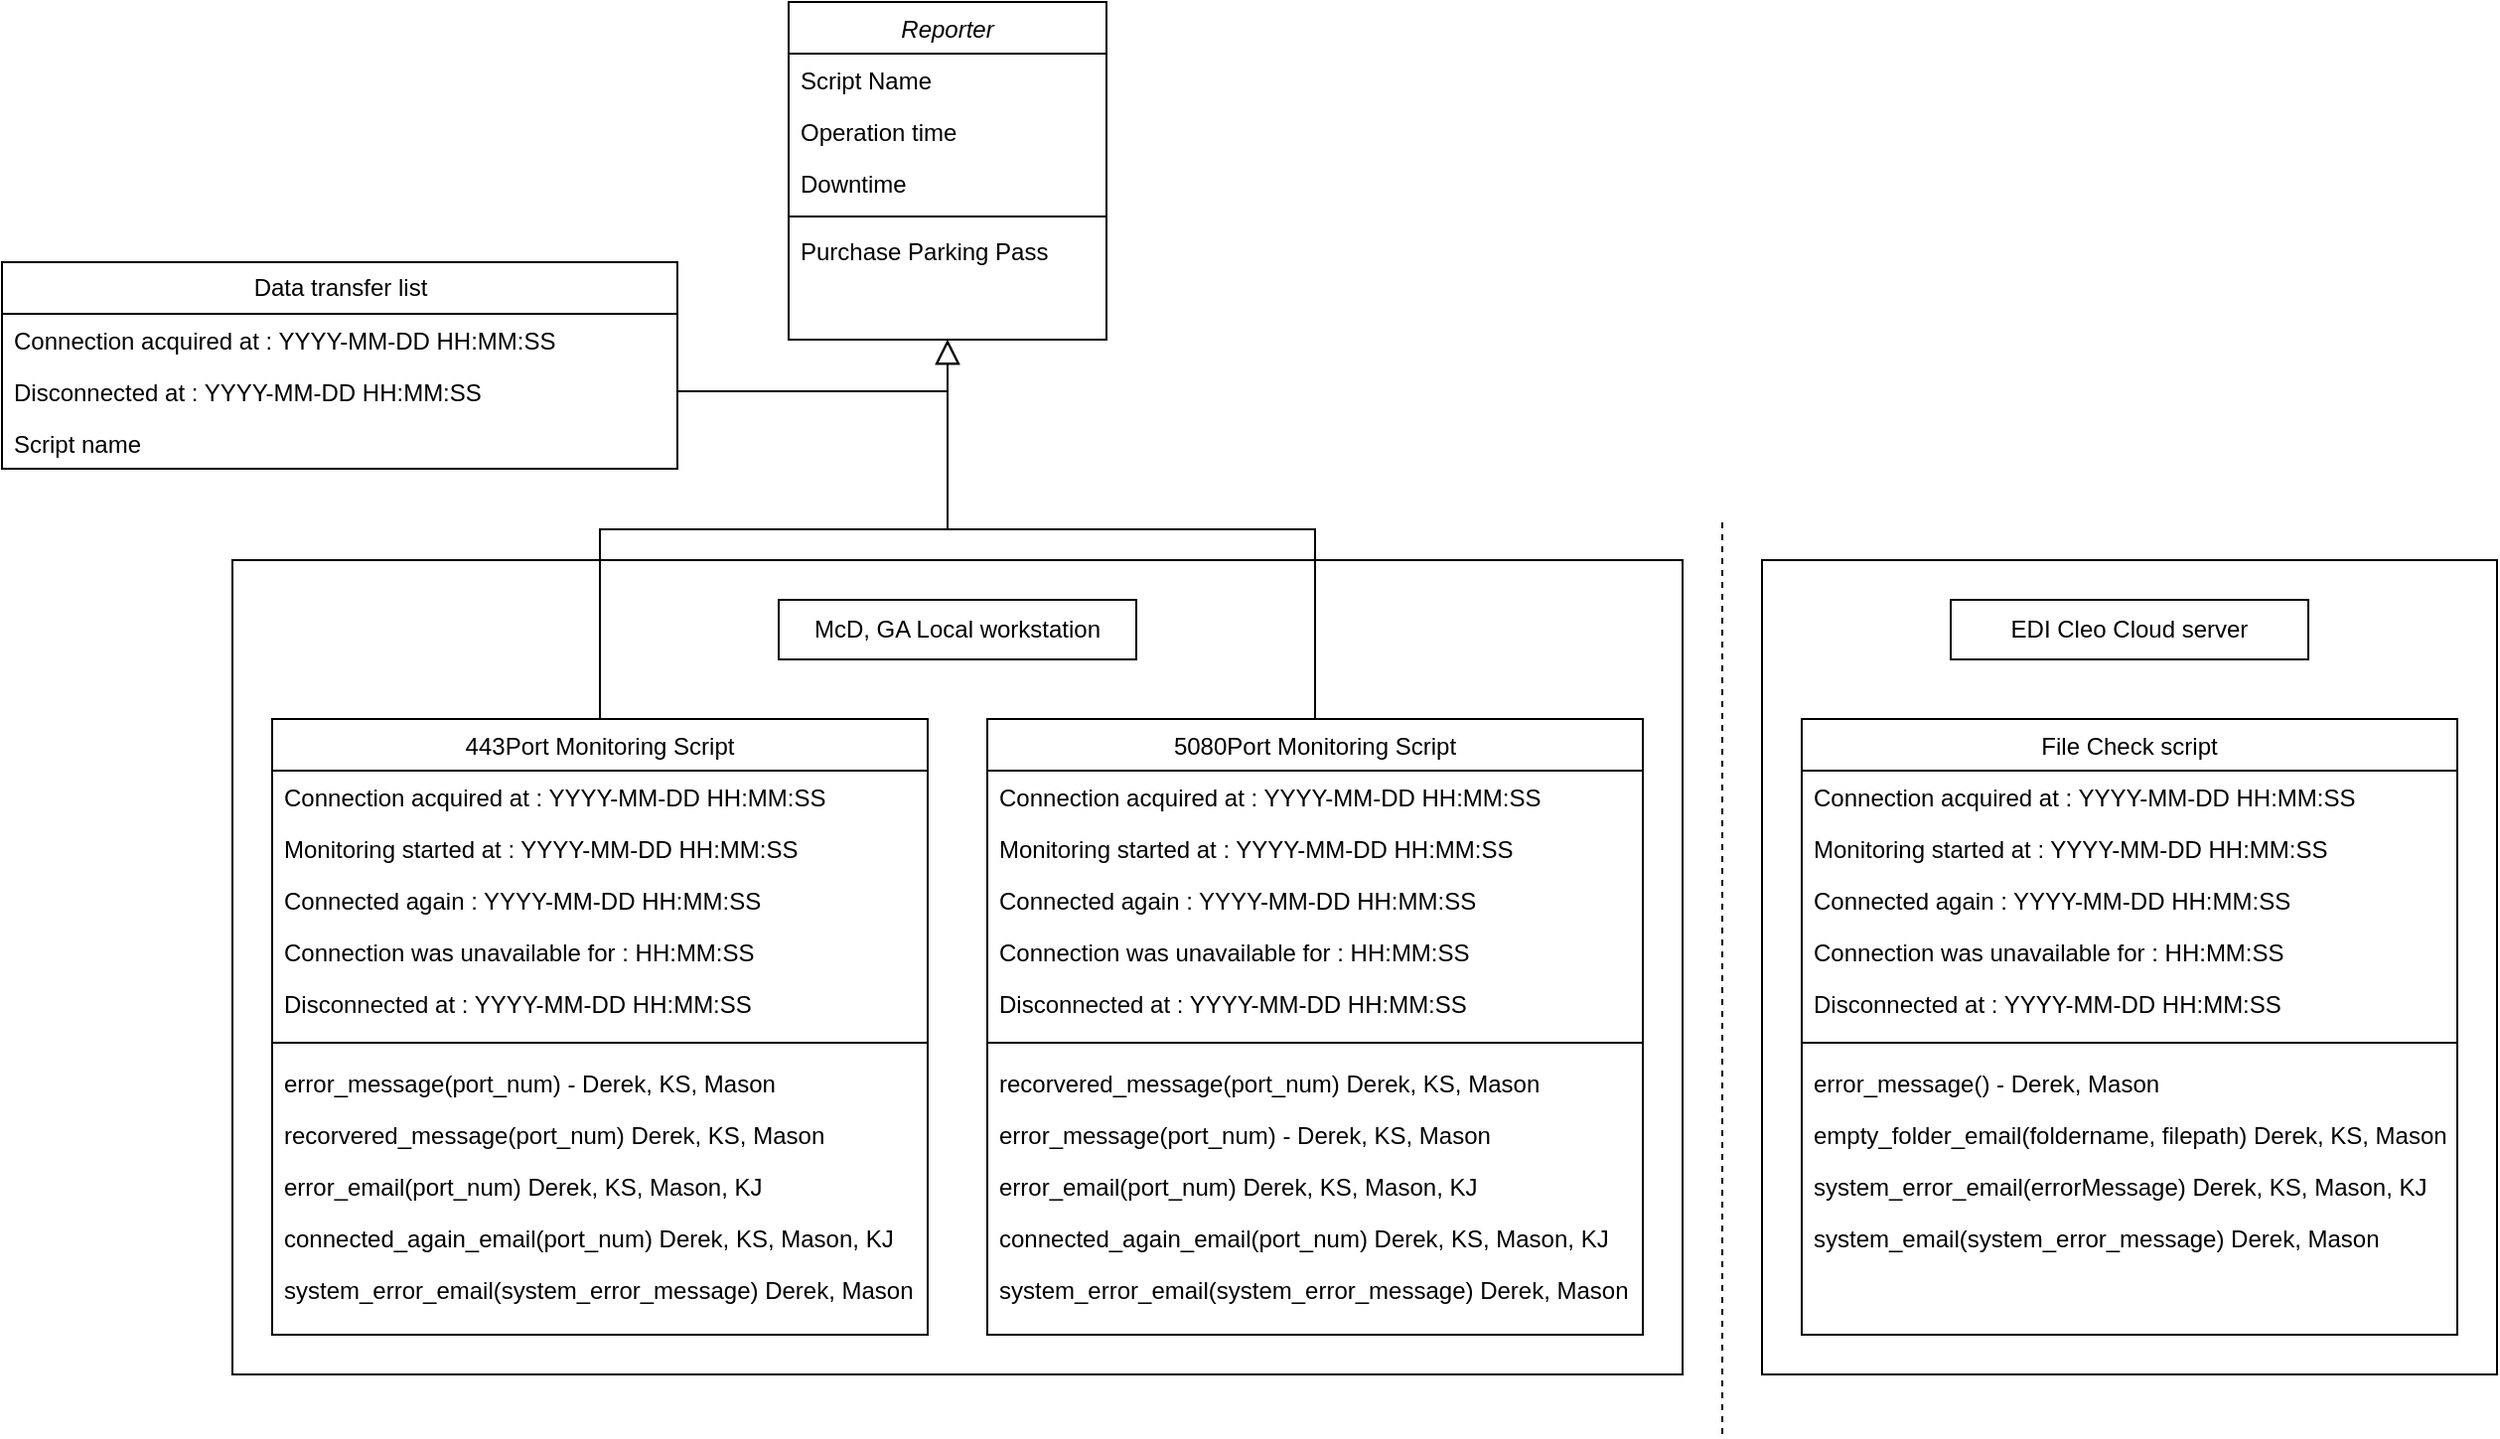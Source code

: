 <mxfile version="21.3.7" type="github">
  <diagram id="C5RBs43oDa-KdzZeNtuy" name="Page-1">
    <mxGraphModel dx="1290" dy="669" grid="1" gridSize="10" guides="1" tooltips="1" connect="1" arrows="1" fold="1" page="1" pageScale="1" pageWidth="827" pageHeight="1169" math="0" shadow="0">
      <root>
        <mxCell id="WIyWlLk6GJQsqaUBKTNV-0" />
        <mxCell id="WIyWlLk6GJQsqaUBKTNV-1" parent="WIyWlLk6GJQsqaUBKTNV-0" />
        <mxCell id="_THe5HrNQRVATQUifhim-53" value="" style="rounded=0;whiteSpace=wrap;html=1;" vertex="1" parent="WIyWlLk6GJQsqaUBKTNV-1">
          <mxGeometry x="960" y="800" width="370" height="410" as="geometry" />
        </mxCell>
        <mxCell id="_THe5HrNQRVATQUifhim-51" value="" style="rounded=0;whiteSpace=wrap;html=1;" vertex="1" parent="WIyWlLk6GJQsqaUBKTNV-1">
          <mxGeometry x="190" y="800" width="730" height="410" as="geometry" />
        </mxCell>
        <mxCell id="zkfFHV4jXpPFQw0GAbJ--0" value="Reporter" style="swimlane;fontStyle=2;align=center;verticalAlign=top;childLayout=stackLayout;horizontal=1;startSize=26;horizontalStack=0;resizeParent=1;resizeLast=0;collapsible=1;marginBottom=0;rounded=0;shadow=0;strokeWidth=1;" parent="WIyWlLk6GJQsqaUBKTNV-1" vertex="1">
          <mxGeometry x="470" y="519" width="160" height="170" as="geometry">
            <mxRectangle x="230" y="140" width="160" height="26" as="alternateBounds" />
          </mxGeometry>
        </mxCell>
        <mxCell id="zkfFHV4jXpPFQw0GAbJ--1" value="Script Name" style="text;align=left;verticalAlign=top;spacingLeft=4;spacingRight=4;overflow=hidden;rotatable=0;points=[[0,0.5],[1,0.5]];portConstraint=eastwest;" parent="zkfFHV4jXpPFQw0GAbJ--0" vertex="1">
          <mxGeometry y="26" width="160" height="26" as="geometry" />
        </mxCell>
        <mxCell id="zkfFHV4jXpPFQw0GAbJ--2" value="Operation time" style="text;align=left;verticalAlign=top;spacingLeft=4;spacingRight=4;overflow=hidden;rotatable=0;points=[[0,0.5],[1,0.5]];portConstraint=eastwest;rounded=0;shadow=0;html=0;" parent="zkfFHV4jXpPFQw0GAbJ--0" vertex="1">
          <mxGeometry y="52" width="160" height="26" as="geometry" />
        </mxCell>
        <mxCell id="zkfFHV4jXpPFQw0GAbJ--3" value="Downtime" style="text;align=left;verticalAlign=top;spacingLeft=4;spacingRight=4;overflow=hidden;rotatable=0;points=[[0,0.5],[1,0.5]];portConstraint=eastwest;rounded=0;shadow=0;html=0;" parent="zkfFHV4jXpPFQw0GAbJ--0" vertex="1">
          <mxGeometry y="78" width="160" height="26" as="geometry" />
        </mxCell>
        <mxCell id="zkfFHV4jXpPFQw0GAbJ--4" value="" style="line;html=1;strokeWidth=1;align=left;verticalAlign=middle;spacingTop=-1;spacingLeft=3;spacingRight=3;rotatable=0;labelPosition=right;points=[];portConstraint=eastwest;" parent="zkfFHV4jXpPFQw0GAbJ--0" vertex="1">
          <mxGeometry y="104" width="160" height="8" as="geometry" />
        </mxCell>
        <mxCell id="zkfFHV4jXpPFQw0GAbJ--5" value="Purchase Parking Pass" style="text;align=left;verticalAlign=top;spacingLeft=4;spacingRight=4;overflow=hidden;rotatable=0;points=[[0,0.5],[1,0.5]];portConstraint=eastwest;" parent="zkfFHV4jXpPFQw0GAbJ--0" vertex="1">
          <mxGeometry y="112" width="160" height="58" as="geometry" />
        </mxCell>
        <mxCell id="zkfFHV4jXpPFQw0GAbJ--6" value="443Port Monitoring Script" style="swimlane;fontStyle=0;align=center;verticalAlign=top;childLayout=stackLayout;horizontal=1;startSize=26;horizontalStack=0;resizeParent=1;resizeLast=0;collapsible=1;marginBottom=0;rounded=0;shadow=0;strokeWidth=1;" parent="WIyWlLk6GJQsqaUBKTNV-1" vertex="1">
          <mxGeometry x="210" y="880" width="330" height="310" as="geometry">
            <mxRectangle x="130" y="380" width="160" height="26" as="alternateBounds" />
          </mxGeometry>
        </mxCell>
        <mxCell id="zkfFHV4jXpPFQw0GAbJ--7" value="Connection acquired at : YYYY-MM-DD HH:MM:SS" style="text;align=left;verticalAlign=top;spacingLeft=4;spacingRight=4;overflow=hidden;rotatable=0;points=[[0,0.5],[1,0.5]];portConstraint=eastwest;" parent="zkfFHV4jXpPFQw0GAbJ--6" vertex="1">
          <mxGeometry y="26" width="330" height="26" as="geometry" />
        </mxCell>
        <mxCell id="zkfFHV4jXpPFQw0GAbJ--8" value="Monitoring started at : YYYY-MM-DD HH:MM:SS" style="text;align=left;verticalAlign=top;spacingLeft=4;spacingRight=4;overflow=hidden;rotatable=0;points=[[0,0.5],[1,0.5]];portConstraint=eastwest;rounded=0;shadow=0;html=0;" parent="zkfFHV4jXpPFQw0GAbJ--6" vertex="1">
          <mxGeometry y="52" width="330" height="26" as="geometry" />
        </mxCell>
        <mxCell id="_THe5HrNQRVATQUifhim-3" value="Connected again : YYYY-MM-DD HH:MM:SS" style="text;align=left;verticalAlign=top;spacingLeft=4;spacingRight=4;overflow=hidden;rotatable=0;points=[[0,0.5],[1,0.5]];portConstraint=eastwest;rounded=0;shadow=0;html=0;" vertex="1" parent="zkfFHV4jXpPFQw0GAbJ--6">
          <mxGeometry y="78" width="330" height="26" as="geometry" />
        </mxCell>
        <mxCell id="_THe5HrNQRVATQUifhim-4" value="Connection was unavailable for : HH:MM:SS" style="text;align=left;verticalAlign=top;spacingLeft=4;spacingRight=4;overflow=hidden;rotatable=0;points=[[0,0.5],[1,0.5]];portConstraint=eastwest;rounded=0;shadow=0;html=0;" vertex="1" parent="zkfFHV4jXpPFQw0GAbJ--6">
          <mxGeometry y="104" width="330" height="26" as="geometry" />
        </mxCell>
        <mxCell id="_THe5HrNQRVATQUifhim-5" value="Disconnected at : YYYY-MM-DD HH:MM:SS" style="text;align=left;verticalAlign=top;spacingLeft=4;spacingRight=4;overflow=hidden;rotatable=0;points=[[0,0.5],[1,0.5]];portConstraint=eastwest;rounded=0;shadow=0;html=0;" vertex="1" parent="zkfFHV4jXpPFQw0GAbJ--6">
          <mxGeometry y="130" width="330" height="26" as="geometry" />
        </mxCell>
        <mxCell id="zkfFHV4jXpPFQw0GAbJ--9" value="" style="line;html=1;strokeWidth=1;align=left;verticalAlign=middle;spacingTop=-1;spacingLeft=3;spacingRight=3;rotatable=0;labelPosition=right;points=[];portConstraint=eastwest;" parent="zkfFHV4jXpPFQw0GAbJ--6" vertex="1">
          <mxGeometry y="156" width="330" height="14" as="geometry" />
        </mxCell>
        <mxCell id="zkfFHV4jXpPFQw0GAbJ--10" value="error_message(port_num) - Derek, KS, Mason" style="text;align=left;verticalAlign=top;spacingLeft=4;spacingRight=4;overflow=hidden;rotatable=0;points=[[0,0.5],[1,0.5]];portConstraint=eastwest;fontStyle=0" parent="zkfFHV4jXpPFQw0GAbJ--6" vertex="1">
          <mxGeometry y="170" width="330" height="26" as="geometry" />
        </mxCell>
        <mxCell id="zkfFHV4jXpPFQw0GAbJ--11" value="recorvered_message(port_num) Derek, KS, Mason" style="text;align=left;verticalAlign=top;spacingLeft=4;spacingRight=4;overflow=hidden;rotatable=0;points=[[0,0.5],[1,0.5]];portConstraint=eastwest;" parent="zkfFHV4jXpPFQw0GAbJ--6" vertex="1">
          <mxGeometry y="196" width="330" height="26" as="geometry" />
        </mxCell>
        <mxCell id="_THe5HrNQRVATQUifhim-0" value="error_email(port_num) Derek, KS, Mason, KJ" style="text;align=left;verticalAlign=top;spacingLeft=4;spacingRight=4;overflow=hidden;rotatable=0;points=[[0,0.5],[1,0.5]];portConstraint=eastwest;" vertex="1" parent="zkfFHV4jXpPFQw0GAbJ--6">
          <mxGeometry y="222" width="330" height="26" as="geometry" />
        </mxCell>
        <mxCell id="_THe5HrNQRVATQUifhim-1" value="connected_again_email(port_num) Derek, KS, Mason, KJ" style="text;align=left;verticalAlign=top;spacingLeft=4;spacingRight=4;overflow=hidden;rotatable=0;points=[[0,0.5],[1,0.5]];portConstraint=eastwest;" vertex="1" parent="zkfFHV4jXpPFQw0GAbJ--6">
          <mxGeometry y="248" width="330" height="26" as="geometry" />
        </mxCell>
        <mxCell id="_THe5HrNQRVATQUifhim-2" value="system_error_email(system_error_message) Derek, Mason" style="text;align=left;verticalAlign=top;spacingLeft=4;spacingRight=4;overflow=hidden;rotatable=0;points=[[0,0.5],[1,0.5]];portConstraint=eastwest;" vertex="1" parent="zkfFHV4jXpPFQw0GAbJ--6">
          <mxGeometry y="274" width="330" height="26" as="geometry" />
        </mxCell>
        <mxCell id="zkfFHV4jXpPFQw0GAbJ--12" value="" style="endArrow=block;endSize=10;endFill=0;shadow=0;strokeWidth=1;rounded=0;edgeStyle=elbowEdgeStyle;elbow=vertical;" parent="WIyWlLk6GJQsqaUBKTNV-1" source="zkfFHV4jXpPFQw0GAbJ--6" target="zkfFHV4jXpPFQw0GAbJ--0" edge="1">
          <mxGeometry width="160" relative="1" as="geometry">
            <mxPoint x="200" y="203" as="sourcePoint" />
            <mxPoint x="200" y="203" as="targetPoint" />
          </mxGeometry>
        </mxCell>
        <mxCell id="zkfFHV4jXpPFQw0GAbJ--13" value="5080Port Monitoring Script" style="swimlane;fontStyle=0;align=center;verticalAlign=top;childLayout=stackLayout;horizontal=1;startSize=26;horizontalStack=0;resizeParent=1;resizeLast=0;collapsible=1;marginBottom=0;rounded=0;shadow=0;strokeWidth=1;" parent="WIyWlLk6GJQsqaUBKTNV-1" vertex="1">
          <mxGeometry x="570" y="880" width="330" height="310" as="geometry">
            <mxRectangle x="340" y="380" width="170" height="26" as="alternateBounds" />
          </mxGeometry>
        </mxCell>
        <mxCell id="_THe5HrNQRVATQUifhim-6" value="Connection acquired at : YYYY-MM-DD HH:MM:SS" style="text;align=left;verticalAlign=top;spacingLeft=4;spacingRight=4;overflow=hidden;rotatable=0;points=[[0,0.5],[1,0.5]];portConstraint=eastwest;" vertex="1" parent="zkfFHV4jXpPFQw0GAbJ--13">
          <mxGeometry y="26" width="330" height="26" as="geometry" />
        </mxCell>
        <mxCell id="_THe5HrNQRVATQUifhim-7" value="Monitoring started at : YYYY-MM-DD HH:MM:SS" style="text;align=left;verticalAlign=top;spacingLeft=4;spacingRight=4;overflow=hidden;rotatable=0;points=[[0,0.5],[1,0.5]];portConstraint=eastwest;rounded=0;shadow=0;html=0;" vertex="1" parent="zkfFHV4jXpPFQw0GAbJ--13">
          <mxGeometry y="52" width="330" height="26" as="geometry" />
        </mxCell>
        <mxCell id="_THe5HrNQRVATQUifhim-8" value="Connected again : YYYY-MM-DD HH:MM:SS" style="text;align=left;verticalAlign=top;spacingLeft=4;spacingRight=4;overflow=hidden;rotatable=0;points=[[0,0.5],[1,0.5]];portConstraint=eastwest;rounded=0;shadow=0;html=0;" vertex="1" parent="zkfFHV4jXpPFQw0GAbJ--13">
          <mxGeometry y="78" width="330" height="26" as="geometry" />
        </mxCell>
        <mxCell id="_THe5HrNQRVATQUifhim-9" value="Connection was unavailable for : HH:MM:SS" style="text;align=left;verticalAlign=top;spacingLeft=4;spacingRight=4;overflow=hidden;rotatable=0;points=[[0,0.5],[1,0.5]];portConstraint=eastwest;rounded=0;shadow=0;html=0;" vertex="1" parent="zkfFHV4jXpPFQw0GAbJ--13">
          <mxGeometry y="104" width="330" height="26" as="geometry" />
        </mxCell>
        <mxCell id="_THe5HrNQRVATQUifhim-10" value="Disconnected at : YYYY-MM-DD HH:MM:SS" style="text;align=left;verticalAlign=top;spacingLeft=4;spacingRight=4;overflow=hidden;rotatable=0;points=[[0,0.5],[1,0.5]];portConstraint=eastwest;rounded=0;shadow=0;html=0;" vertex="1" parent="zkfFHV4jXpPFQw0GAbJ--13">
          <mxGeometry y="130" width="330" height="26" as="geometry" />
        </mxCell>
        <mxCell id="zkfFHV4jXpPFQw0GAbJ--15" value="" style="line;html=1;strokeWidth=1;align=left;verticalAlign=middle;spacingTop=-1;spacingLeft=3;spacingRight=3;rotatable=0;labelPosition=right;points=[];portConstraint=eastwest;" parent="zkfFHV4jXpPFQw0GAbJ--13" vertex="1">
          <mxGeometry y="156" width="330" height="14" as="geometry" />
        </mxCell>
        <mxCell id="_THe5HrNQRVATQUifhim-11" value="recorvered_message(port_num) Derek, KS, Mason" style="text;align=left;verticalAlign=top;spacingLeft=4;spacingRight=4;overflow=hidden;rotatable=0;points=[[0,0.5],[1,0.5]];portConstraint=eastwest;" vertex="1" parent="zkfFHV4jXpPFQw0GAbJ--13">
          <mxGeometry y="170" width="330" height="26" as="geometry" />
        </mxCell>
        <mxCell id="_THe5HrNQRVATQUifhim-12" value="error_message(port_num) - Derek, KS, Mason" style="text;align=left;verticalAlign=top;spacingLeft=4;spacingRight=4;overflow=hidden;rotatable=0;points=[[0,0.5],[1,0.5]];portConstraint=eastwest;fontStyle=0" vertex="1" parent="zkfFHV4jXpPFQw0GAbJ--13">
          <mxGeometry y="196" width="330" height="26" as="geometry" />
        </mxCell>
        <mxCell id="_THe5HrNQRVATQUifhim-13" value="error_email(port_num) Derek, KS, Mason, KJ" style="text;align=left;verticalAlign=top;spacingLeft=4;spacingRight=4;overflow=hidden;rotatable=0;points=[[0,0.5],[1,0.5]];portConstraint=eastwest;" vertex="1" parent="zkfFHV4jXpPFQw0GAbJ--13">
          <mxGeometry y="222" width="330" height="26" as="geometry" />
        </mxCell>
        <mxCell id="_THe5HrNQRVATQUifhim-14" value="connected_again_email(port_num) Derek, KS, Mason, KJ" style="text;align=left;verticalAlign=top;spacingLeft=4;spacingRight=4;overflow=hidden;rotatable=0;points=[[0,0.5],[1,0.5]];portConstraint=eastwest;" vertex="1" parent="zkfFHV4jXpPFQw0GAbJ--13">
          <mxGeometry y="248" width="330" height="26" as="geometry" />
        </mxCell>
        <mxCell id="_THe5HrNQRVATQUifhim-15" value="system_error_email(system_error_message) Derek, Mason" style="text;align=left;verticalAlign=top;spacingLeft=4;spacingRight=4;overflow=hidden;rotatable=0;points=[[0,0.5],[1,0.5]];portConstraint=eastwest;" vertex="1" parent="zkfFHV4jXpPFQw0GAbJ--13">
          <mxGeometry y="274" width="330" height="26" as="geometry" />
        </mxCell>
        <mxCell id="zkfFHV4jXpPFQw0GAbJ--16" value="" style="endArrow=block;endSize=10;endFill=0;shadow=0;strokeWidth=1;rounded=0;edgeStyle=elbowEdgeStyle;elbow=vertical;" parent="WIyWlLk6GJQsqaUBKTNV-1" source="zkfFHV4jXpPFQw0GAbJ--13" target="zkfFHV4jXpPFQw0GAbJ--0" edge="1">
          <mxGeometry width="160" relative="1" as="geometry">
            <mxPoint x="210" y="373" as="sourcePoint" />
            <mxPoint x="310" y="271" as="targetPoint" />
          </mxGeometry>
        </mxCell>
        <mxCell id="_THe5HrNQRVATQUifhim-16" value="File Check script" style="swimlane;fontStyle=0;align=center;verticalAlign=top;childLayout=stackLayout;horizontal=1;startSize=26;horizontalStack=0;resizeParent=1;resizeLast=0;collapsible=1;marginBottom=0;rounded=0;shadow=0;strokeWidth=1;" vertex="1" parent="WIyWlLk6GJQsqaUBKTNV-1">
          <mxGeometry x="980" y="880" width="330" height="310" as="geometry">
            <mxRectangle x="340" y="380" width="170" height="26" as="alternateBounds" />
          </mxGeometry>
        </mxCell>
        <mxCell id="_THe5HrNQRVATQUifhim-17" value="Connection acquired at : YYYY-MM-DD HH:MM:SS" style="text;align=left;verticalAlign=top;spacingLeft=4;spacingRight=4;overflow=hidden;rotatable=0;points=[[0,0.5],[1,0.5]];portConstraint=eastwest;" vertex="1" parent="_THe5HrNQRVATQUifhim-16">
          <mxGeometry y="26" width="330" height="26" as="geometry" />
        </mxCell>
        <mxCell id="_THe5HrNQRVATQUifhim-18" value="Monitoring started at : YYYY-MM-DD HH:MM:SS" style="text;align=left;verticalAlign=top;spacingLeft=4;spacingRight=4;overflow=hidden;rotatable=0;points=[[0,0.5],[1,0.5]];portConstraint=eastwest;rounded=0;shadow=0;html=0;" vertex="1" parent="_THe5HrNQRVATQUifhim-16">
          <mxGeometry y="52" width="330" height="26" as="geometry" />
        </mxCell>
        <mxCell id="_THe5HrNQRVATQUifhim-19" value="Connected again : YYYY-MM-DD HH:MM:SS" style="text;align=left;verticalAlign=top;spacingLeft=4;spacingRight=4;overflow=hidden;rotatable=0;points=[[0,0.5],[1,0.5]];portConstraint=eastwest;rounded=0;shadow=0;html=0;" vertex="1" parent="_THe5HrNQRVATQUifhim-16">
          <mxGeometry y="78" width="330" height="26" as="geometry" />
        </mxCell>
        <mxCell id="_THe5HrNQRVATQUifhim-20" value="Connection was unavailable for : HH:MM:SS" style="text;align=left;verticalAlign=top;spacingLeft=4;spacingRight=4;overflow=hidden;rotatable=0;points=[[0,0.5],[1,0.5]];portConstraint=eastwest;rounded=0;shadow=0;html=0;" vertex="1" parent="_THe5HrNQRVATQUifhim-16">
          <mxGeometry y="104" width="330" height="26" as="geometry" />
        </mxCell>
        <mxCell id="_THe5HrNQRVATQUifhim-21" value="Disconnected at : YYYY-MM-DD HH:MM:SS" style="text;align=left;verticalAlign=top;spacingLeft=4;spacingRight=4;overflow=hidden;rotatable=0;points=[[0,0.5],[1,0.5]];portConstraint=eastwest;rounded=0;shadow=0;html=0;" vertex="1" parent="_THe5HrNQRVATQUifhim-16">
          <mxGeometry y="130" width="330" height="26" as="geometry" />
        </mxCell>
        <mxCell id="_THe5HrNQRVATQUifhim-22" value="" style="line;html=1;strokeWidth=1;align=left;verticalAlign=middle;spacingTop=-1;spacingLeft=3;spacingRight=3;rotatable=0;labelPosition=right;points=[];portConstraint=eastwest;" vertex="1" parent="_THe5HrNQRVATQUifhim-16">
          <mxGeometry y="156" width="330" height="14" as="geometry" />
        </mxCell>
        <mxCell id="_THe5HrNQRVATQUifhim-24" value="error_message() - Derek, Mason" style="text;align=left;verticalAlign=top;spacingLeft=4;spacingRight=4;overflow=hidden;rotatable=0;points=[[0,0.5],[1,0.5]];portConstraint=eastwest;fontStyle=0" vertex="1" parent="_THe5HrNQRVATQUifhim-16">
          <mxGeometry y="170" width="330" height="26" as="geometry" />
        </mxCell>
        <mxCell id="_THe5HrNQRVATQUifhim-25" value="empty_folder_email(foldername, filepath) Derek, KS, Mason, KJ" style="text;align=left;verticalAlign=top;spacingLeft=4;spacingRight=4;overflow=hidden;rotatable=0;points=[[0,0.5],[1,0.5]];portConstraint=eastwest;" vertex="1" parent="_THe5HrNQRVATQUifhim-16">
          <mxGeometry y="196" width="330" height="26" as="geometry" />
        </mxCell>
        <mxCell id="_THe5HrNQRVATQUifhim-26" value="system_error_email(errorMessage) Derek, KS, Mason, KJ" style="text;align=left;verticalAlign=top;spacingLeft=4;spacingRight=4;overflow=hidden;rotatable=0;points=[[0,0.5],[1,0.5]];portConstraint=eastwest;" vertex="1" parent="_THe5HrNQRVATQUifhim-16">
          <mxGeometry y="222" width="330" height="26" as="geometry" />
        </mxCell>
        <mxCell id="_THe5HrNQRVATQUifhim-27" value="system_email(system_error_message) Derek, Mason" style="text;align=left;verticalAlign=top;spacingLeft=4;spacingRight=4;overflow=hidden;rotatable=0;points=[[0,0.5],[1,0.5]];portConstraint=eastwest;" vertex="1" parent="_THe5HrNQRVATQUifhim-16">
          <mxGeometry y="248" width="330" height="26" as="geometry" />
        </mxCell>
        <mxCell id="_THe5HrNQRVATQUifhim-40" value="" style="edgeStyle=entityRelationEdgeStyle;startArrow=none;endArrow=none;segment=10;curved=1;sourcePerimeterSpacing=0;targetPerimeterSpacing=0;rounded=0;exitX=1;exitY=0.5;exitDx=0;exitDy=0;" edge="1" parent="WIyWlLk6GJQsqaUBKTNV-1" source="_THe5HrNQRVATQUifhim-44">
          <mxGeometry relative="1" as="geometry">
            <mxPoint x="223" y="635" as="sourcePoint" />
            <mxPoint x="550" y="715" as="targetPoint" />
          </mxGeometry>
        </mxCell>
        <mxCell id="_THe5HrNQRVATQUifhim-42" value="Data transfer list" style="swimlane;fontStyle=0;childLayout=stackLayout;horizontal=1;startSize=26;fillColor=none;horizontalStack=0;resizeParent=1;resizeParentMax=0;resizeLast=0;collapsible=1;marginBottom=0;html=1;" vertex="1" parent="WIyWlLk6GJQsqaUBKTNV-1">
          <mxGeometry x="74" y="650" width="340" height="104" as="geometry" />
        </mxCell>
        <mxCell id="_THe5HrNQRVATQUifhim-43" value="Connection acquired at : YYYY-MM-DD HH:MM:SS" style="text;strokeColor=none;fillColor=none;align=left;verticalAlign=top;spacingLeft=4;spacingRight=4;overflow=hidden;rotatable=0;points=[[0,0.5],[1,0.5]];portConstraint=eastwest;whiteSpace=wrap;html=1;" vertex="1" parent="_THe5HrNQRVATQUifhim-42">
          <mxGeometry y="26" width="340" height="26" as="geometry" />
        </mxCell>
        <mxCell id="_THe5HrNQRVATQUifhim-44" value="Disconnected at : YYYY-MM-DD HH:MM:SS" style="text;strokeColor=none;fillColor=none;align=left;verticalAlign=top;spacingLeft=4;spacingRight=4;overflow=hidden;rotatable=0;points=[[0,0.5],[1,0.5]];portConstraint=eastwest;whiteSpace=wrap;html=1;" vertex="1" parent="_THe5HrNQRVATQUifhim-42">
          <mxGeometry y="52" width="340" height="26" as="geometry" />
        </mxCell>
        <mxCell id="_THe5HrNQRVATQUifhim-56" value="Script name" style="text;strokeColor=none;fillColor=none;align=left;verticalAlign=top;spacingLeft=4;spacingRight=4;overflow=hidden;rotatable=0;points=[[0,0.5],[1,0.5]];portConstraint=eastwest;whiteSpace=wrap;html=1;" vertex="1" parent="_THe5HrNQRVATQUifhim-42">
          <mxGeometry y="78" width="340" height="26" as="geometry" />
        </mxCell>
        <mxCell id="_THe5HrNQRVATQUifhim-48" value="" style="endArrow=none;dashed=1;html=1;rounded=0;" edge="1" parent="WIyWlLk6GJQsqaUBKTNV-1">
          <mxGeometry width="50" height="50" relative="1" as="geometry">
            <mxPoint x="940" y="1240" as="sourcePoint" />
            <mxPoint x="940" y="780" as="targetPoint" />
          </mxGeometry>
        </mxCell>
        <mxCell id="_THe5HrNQRVATQUifhim-52" value="McD, GA Local workstation" style="rounded=0;whiteSpace=wrap;html=1;" vertex="1" parent="WIyWlLk6GJQsqaUBKTNV-1">
          <mxGeometry x="465" y="820" width="180" height="30" as="geometry" />
        </mxCell>
        <mxCell id="_THe5HrNQRVATQUifhim-54" value="EDI Cleo Cloud server" style="rounded=0;whiteSpace=wrap;html=1;" vertex="1" parent="WIyWlLk6GJQsqaUBKTNV-1">
          <mxGeometry x="1055" y="820" width="180" height="30" as="geometry" />
        </mxCell>
      </root>
    </mxGraphModel>
  </diagram>
</mxfile>
